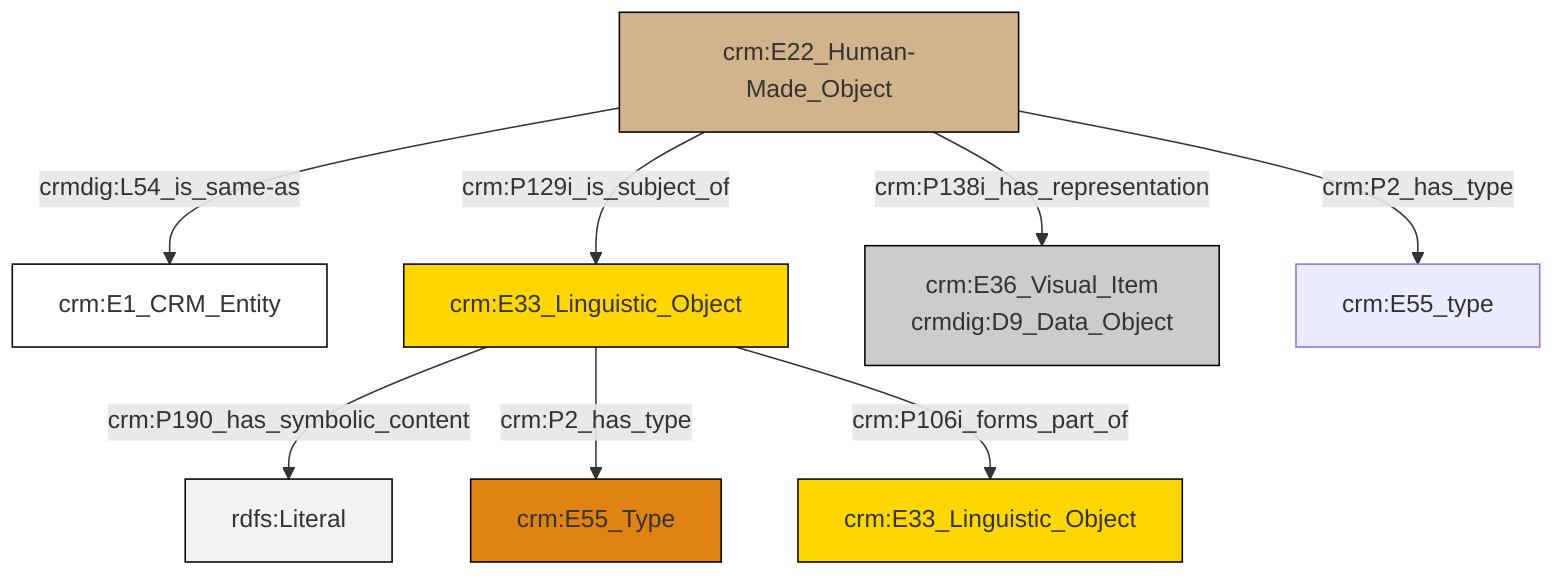 graph TD
classDef Literal fill:#f2f2f2,stroke:#000000;
classDef CRM_Entity fill:#FFFFFF,stroke:#000000;
classDef Temporal_Entity fill:#00C9E6, stroke:#000000;
classDef Type fill:#E18312, stroke:#000000;
classDef Time-Span fill:#2C9C91, stroke:#000000;
classDef Appellation fill:#FFEB7F, stroke:#000000;
classDef Place fill:#008836, stroke:#000000;
classDef Persistent_Item fill:#B266B2, stroke:#000000;
classDef Conceptual_Object fill:#FFD700, stroke:#000000;
classDef Physical_Thing fill:#D2B48C, stroke:#000000;
classDef Actor fill:#f58aad, stroke:#000000;
classDef PC_Classes fill:#4ce600, stroke:#000000;
classDef Multi fill:#cccccc,stroke:#000000;

2["crm:E33_Linguistic_Object"]:::Conceptual_Object -->|crm:P190_has_symbolic_content| 6[rdfs:Literal]:::Literal
2["crm:E33_Linguistic_Object"]:::Conceptual_Object -->|crm:P2_has_type| 4["crm:E55_Type"]:::Type
7["crm:E22_Human-Made_Object"]:::Physical_Thing -->|crmdig:L54_is_same-as| 0["crm:E1_CRM_Entity"]:::CRM_Entity
7["crm:E22_Human-Made_Object"]:::Physical_Thing -->|crm:P138i_has_representation| 9["crm:E36_Visual_Item<br>crmdig:D9_Data_Object"]:::Multi
7["crm:E22_Human-Made_Object"]:::Physical_Thing -->|crm:P129i_is_subject_of| 2["crm:E33_Linguistic_Object"]:::Conceptual_Object
2["crm:E33_Linguistic_Object"]:::Conceptual_Object -->|crm:P106i_forms_part_of| 14["crm:E33_Linguistic_Object"]:::Conceptual_Object
7["crm:E22_Human-Made_Object"]:::Physical_Thing -->|crm:P2_has_type| 12["crm:E55_type"]:::Default